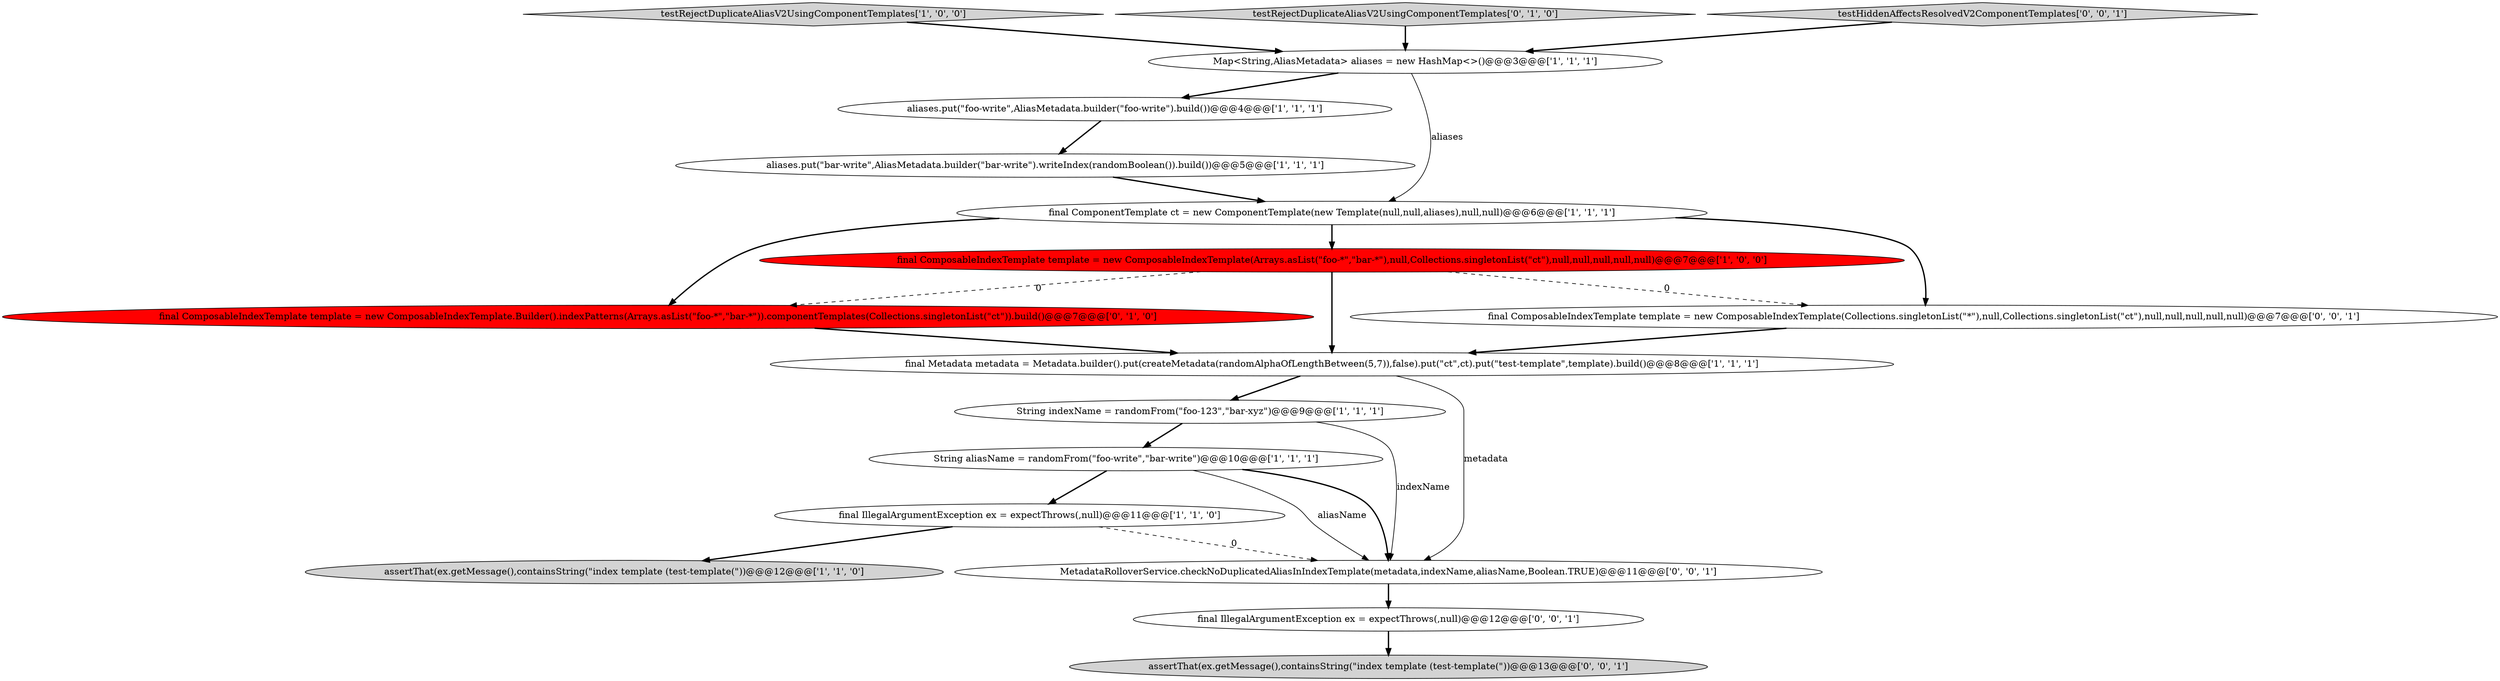 digraph {
0 [style = filled, label = "String aliasName = randomFrom(\"foo-write\",\"bar-write\")@@@10@@@['1', '1', '1']", fillcolor = white, shape = ellipse image = "AAA0AAABBB1BBB"];
3 [style = filled, label = "testRejectDuplicateAliasV2UsingComponentTemplates['1', '0', '0']", fillcolor = lightgray, shape = diamond image = "AAA0AAABBB1BBB"];
4 [style = filled, label = "Map<String,AliasMetadata> aliases = new HashMap<>()@@@3@@@['1', '1', '1']", fillcolor = white, shape = ellipse image = "AAA0AAABBB1BBB"];
9 [style = filled, label = "aliases.put(\"foo-write\",AliasMetadata.builder(\"foo-write\").build())@@@4@@@['1', '1', '1']", fillcolor = white, shape = ellipse image = "AAA0AAABBB1BBB"];
12 [style = filled, label = "testRejectDuplicateAliasV2UsingComponentTemplates['0', '1', '0']", fillcolor = lightgray, shape = diamond image = "AAA0AAABBB2BBB"];
7 [style = filled, label = "final ComponentTemplate ct = new ComponentTemplate(new Template(null,null,aliases),null,null)@@@6@@@['1', '1', '1']", fillcolor = white, shape = ellipse image = "AAA0AAABBB1BBB"];
6 [style = filled, label = "String indexName = randomFrom(\"foo-123\",\"bar-xyz\")@@@9@@@['1', '1', '1']", fillcolor = white, shape = ellipse image = "AAA0AAABBB1BBB"];
15 [style = filled, label = "final IllegalArgumentException ex = expectThrows(,null)@@@12@@@['0', '0', '1']", fillcolor = white, shape = ellipse image = "AAA0AAABBB3BBB"];
2 [style = filled, label = "final Metadata metadata = Metadata.builder().put(createMetadata(randomAlphaOfLengthBetween(5,7)),false).put(\"ct\",ct).put(\"test-template\",template).build()@@@8@@@['1', '1', '1']", fillcolor = white, shape = ellipse image = "AAA0AAABBB1BBB"];
10 [style = filled, label = "final IllegalArgumentException ex = expectThrows(,null)@@@11@@@['1', '1', '0']", fillcolor = white, shape = ellipse image = "AAA0AAABBB1BBB"];
11 [style = filled, label = "final ComposableIndexTemplate template = new ComposableIndexTemplate.Builder().indexPatterns(Arrays.asList(\"foo-*\",\"bar-*\")).componentTemplates(Collections.singletonList(\"ct\")).build()@@@7@@@['0', '1', '0']", fillcolor = red, shape = ellipse image = "AAA1AAABBB2BBB"];
16 [style = filled, label = "assertThat(ex.getMessage(),containsString(\"index template (test-template(\"))@@@13@@@['0', '0', '1']", fillcolor = lightgray, shape = ellipse image = "AAA0AAABBB3BBB"];
8 [style = filled, label = "final ComposableIndexTemplate template = new ComposableIndexTemplate(Arrays.asList(\"foo-*\",\"bar-*\"),null,Collections.singletonList(\"ct\"),null,null,null,null,null)@@@7@@@['1', '0', '0']", fillcolor = red, shape = ellipse image = "AAA1AAABBB1BBB"];
5 [style = filled, label = "assertThat(ex.getMessage(),containsString(\"index template (test-template(\"))@@@12@@@['1', '1', '0']", fillcolor = lightgray, shape = ellipse image = "AAA0AAABBB1BBB"];
17 [style = filled, label = "testHiddenAffectsResolvedV2ComponentTemplates['0', '0', '1']", fillcolor = lightgray, shape = diamond image = "AAA0AAABBB3BBB"];
14 [style = filled, label = "MetadataRolloverService.checkNoDuplicatedAliasInIndexTemplate(metadata,indexName,aliasName,Boolean.TRUE)@@@11@@@['0', '0', '1']", fillcolor = white, shape = ellipse image = "AAA0AAABBB3BBB"];
13 [style = filled, label = "final ComposableIndexTemplate template = new ComposableIndexTemplate(Collections.singletonList(\"*\"),null,Collections.singletonList(\"ct\"),null,null,null,null,null)@@@7@@@['0', '0', '1']", fillcolor = white, shape = ellipse image = "AAA0AAABBB3BBB"];
1 [style = filled, label = "aliases.put(\"bar-write\",AliasMetadata.builder(\"bar-write\").writeIndex(randomBoolean()).build())@@@5@@@['1', '1', '1']", fillcolor = white, shape = ellipse image = "AAA0AAABBB1BBB"];
7->13 [style = bold, label=""];
4->9 [style = bold, label=""];
7->11 [style = bold, label=""];
2->6 [style = bold, label=""];
2->14 [style = solid, label="metadata"];
6->14 [style = solid, label="indexName"];
6->0 [style = bold, label=""];
7->8 [style = bold, label=""];
15->16 [style = bold, label=""];
1->7 [style = bold, label=""];
3->4 [style = bold, label=""];
11->2 [style = bold, label=""];
8->13 [style = dashed, label="0"];
0->14 [style = solid, label="aliasName"];
0->10 [style = bold, label=""];
0->14 [style = bold, label=""];
10->5 [style = bold, label=""];
8->2 [style = bold, label=""];
12->4 [style = bold, label=""];
14->15 [style = bold, label=""];
8->11 [style = dashed, label="0"];
9->1 [style = bold, label=""];
10->14 [style = dashed, label="0"];
17->4 [style = bold, label=""];
4->7 [style = solid, label="aliases"];
13->2 [style = bold, label=""];
}
